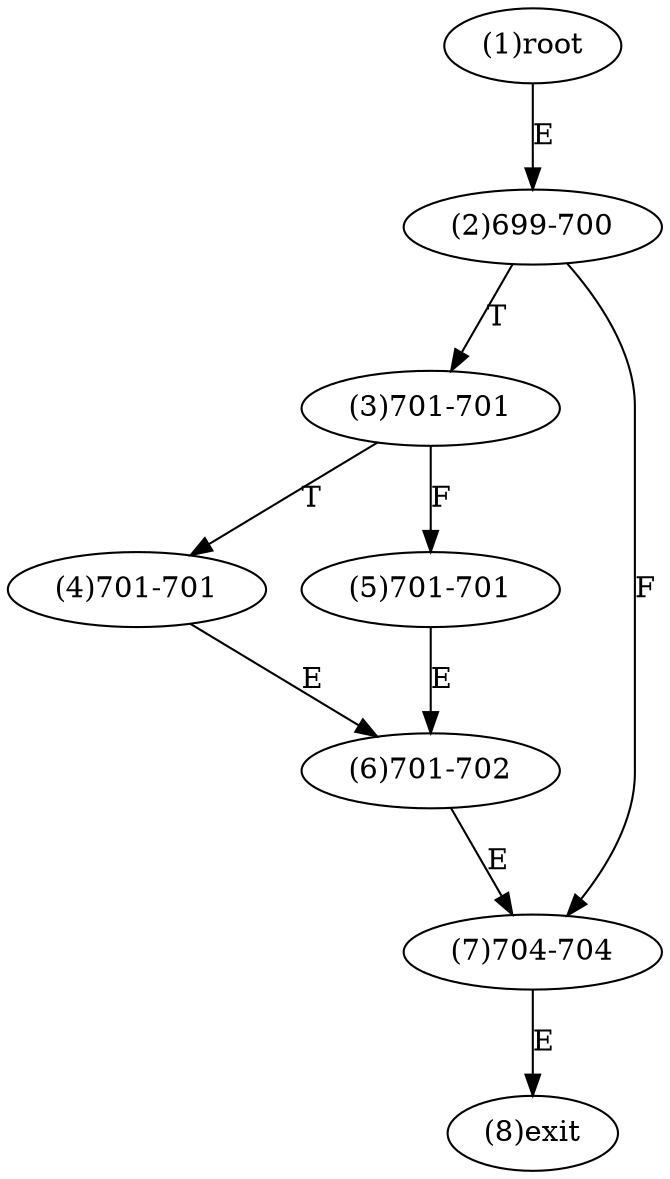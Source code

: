 digraph "" { 
1[ label="(1)root"];
2[ label="(2)699-700"];
3[ label="(3)701-701"];
4[ label="(4)701-701"];
5[ label="(5)701-701"];
6[ label="(6)701-702"];
7[ label="(7)704-704"];
8[ label="(8)exit"];
1->2[ label="E"];
2->7[ label="F"];
2->3[ label="T"];
3->5[ label="F"];
3->4[ label="T"];
4->6[ label="E"];
5->6[ label="E"];
6->7[ label="E"];
7->8[ label="E"];
}